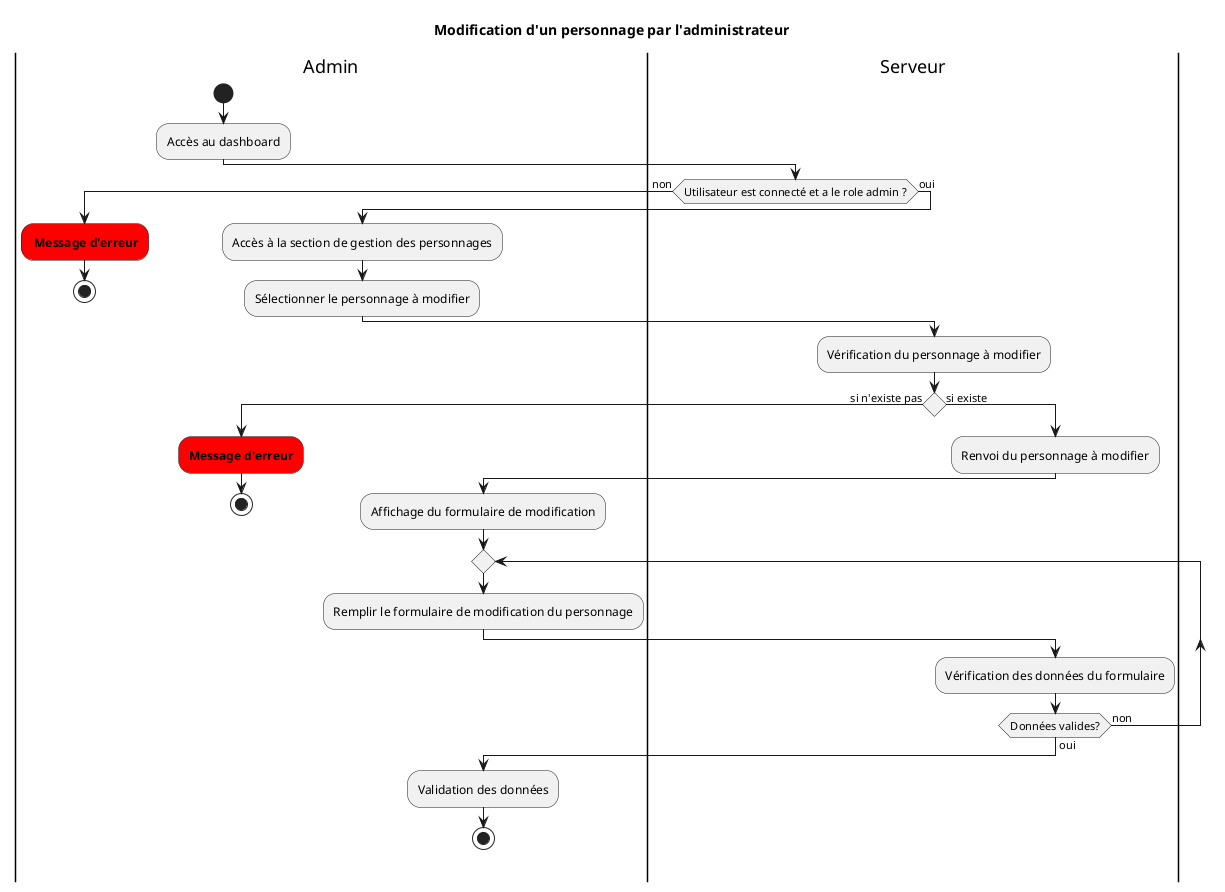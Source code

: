 @startuml DiagrammeActiviteAdminUpdateCharacter
title Modification d'un personnage par l'administrateur

|Admin|
start
:Accès au dashboard;
|Serveur|
if (Utilisateur est connecté et a le role admin ?) then (non)
  |Admin|
  #red: **Message d'erreur**;
  stop
else (oui)
  |Admin|
  :Accès à la section de gestion des personnages;
  :Sélectionner le personnage à modifier;
  |Serveur|
  :Vérification du personnage à modifier;
  if () is (si n'existe pas) then
    |Admin|
    #red:**Message d'erreur**;
    stop
  else (si existe)
    |Serveur|
    :Renvoi du personnage à modifier;
    |Admin|
    :Affichage du formulaire de modification;
    repeat
    :Remplir le formulaire de modification du personnage;
    |Serveur|
  :Vérification des données du formulaire;
  repeat while (Données valides?) is (non) not (oui)
    |Admin|
    :Validation des données;
    stop
  endif
@enduml
